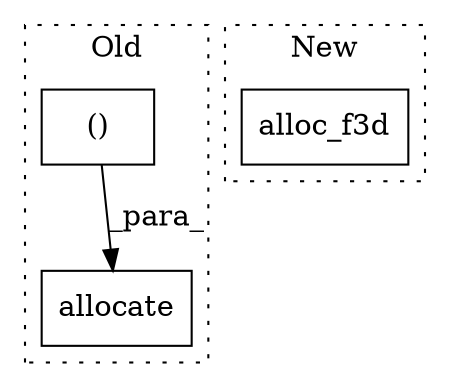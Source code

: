 digraph G {
subgraph cluster0 {
1 [label="()" a="106" s="10310" l="50" shape="box"];
3 [label="allocate" a="32" s="10296,10360" l="14,2" shape="box"];
label = "Old";
style="dotted";
}
subgraph cluster1 {
2 [label="alloc_f3d" a="32" s="11742,11778" l="10,1" shape="box"];
label = "New";
style="dotted";
}
1 -> 3 [label="_para_"];
}